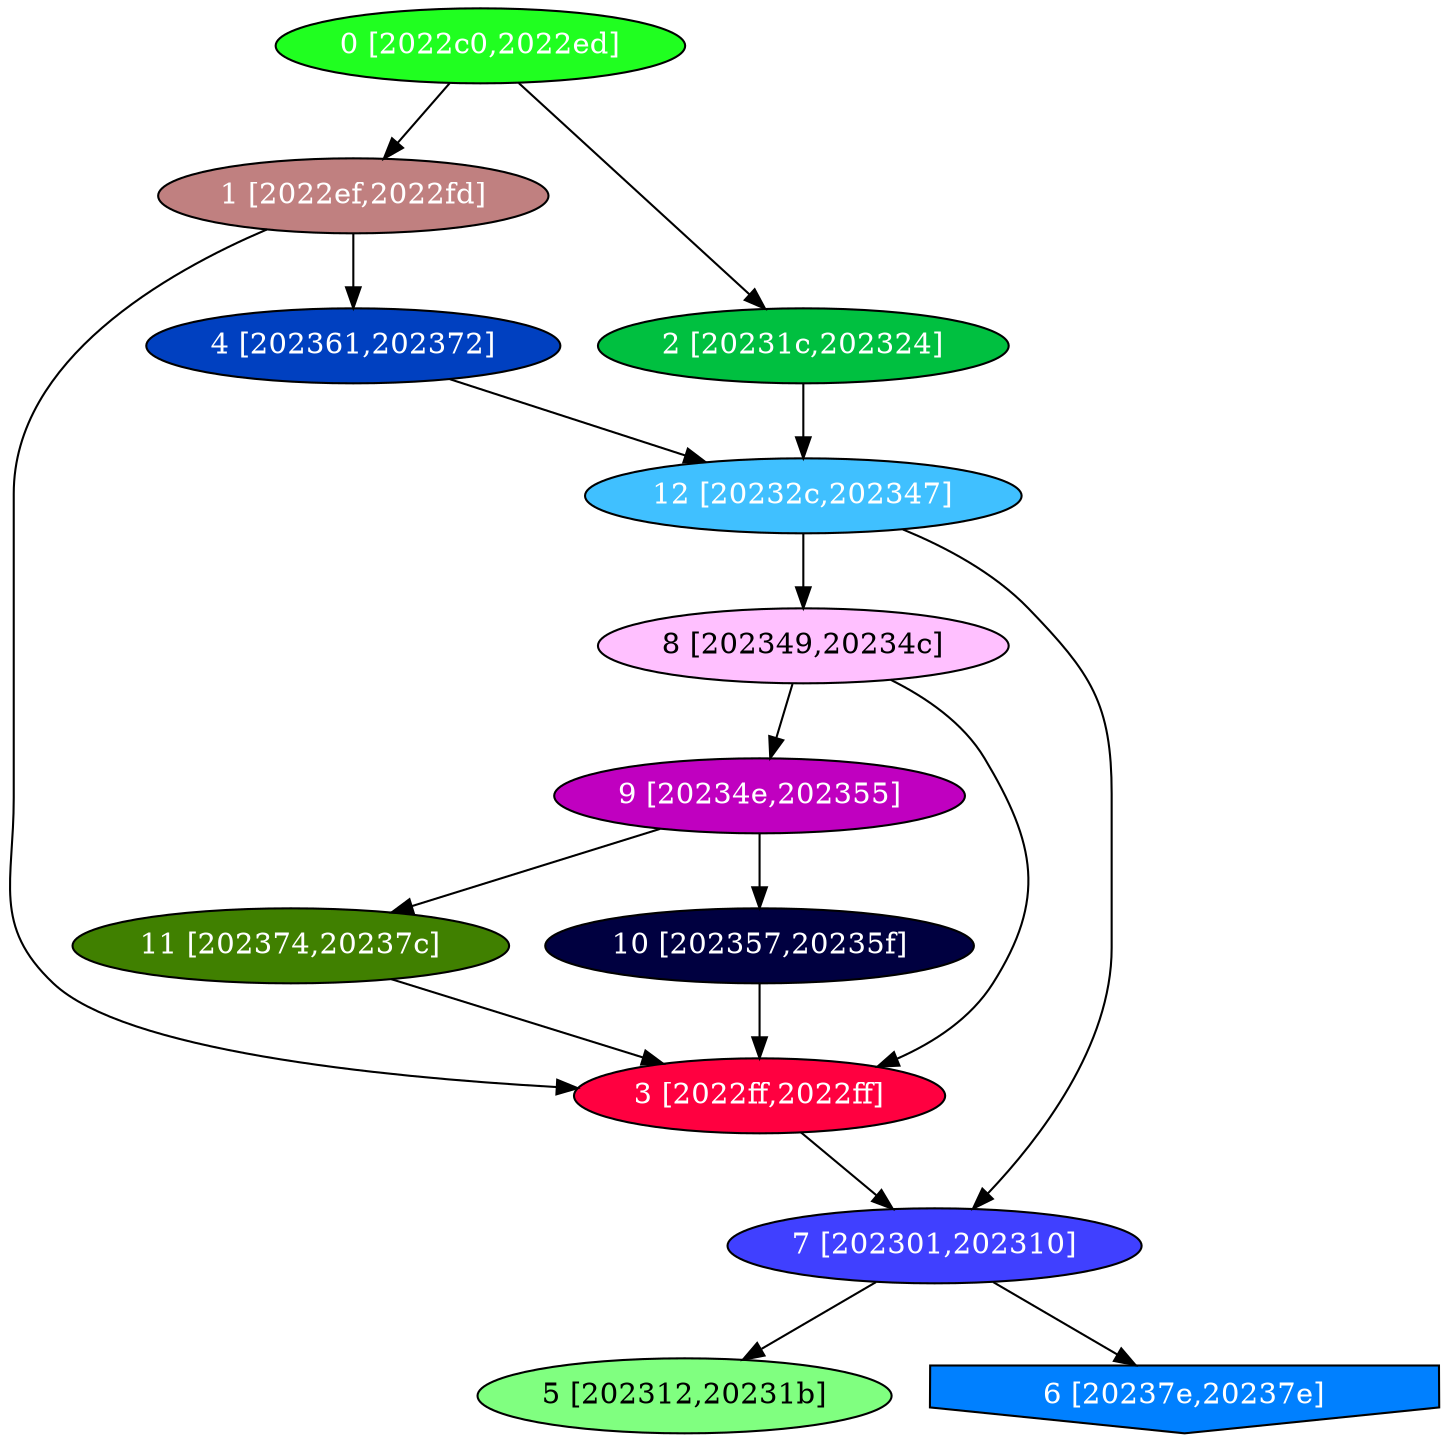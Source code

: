 diGraph libnss3{
	libnss3_0  [style=filled fillcolor="#20FF20" fontcolor="#ffffff" shape=oval label="0 [2022c0,2022ed]"]
	libnss3_1  [style=filled fillcolor="#C08080" fontcolor="#ffffff" shape=oval label="1 [2022ef,2022fd]"]
	libnss3_2  [style=filled fillcolor="#00C040" fontcolor="#ffffff" shape=oval label="2 [20231c,202324]"]
	libnss3_3  [style=filled fillcolor="#FF0040" fontcolor="#ffffff" shape=oval label="3 [2022ff,2022ff]"]
	libnss3_4  [style=filled fillcolor="#0040C0" fontcolor="#ffffff" shape=oval label="4 [202361,202372]"]
	libnss3_5  [style=filled fillcolor="#80FF80" fontcolor="#000000" shape=oval label="5 [202312,20231b]"]
	libnss3_6  [style=filled fillcolor="#0080FF" fontcolor="#ffffff" shape=invhouse label="6 [20237e,20237e]"]
	libnss3_7  [style=filled fillcolor="#4040FF" fontcolor="#ffffff" shape=oval label="7 [202301,202310]"]
	libnss3_8  [style=filled fillcolor="#FFC0FF" fontcolor="#000000" shape=oval label="8 [202349,20234c]"]
	libnss3_9  [style=filled fillcolor="#C000C0" fontcolor="#ffffff" shape=oval label="9 [20234e,202355]"]
	libnss3_a  [style=filled fillcolor="#000040" fontcolor="#ffffff" shape=oval label="10 [202357,20235f]"]
	libnss3_b  [style=filled fillcolor="#408000" fontcolor="#ffffff" shape=oval label="11 [202374,20237c]"]
	libnss3_c  [style=filled fillcolor="#40C0FF" fontcolor="#ffffff" shape=oval label="12 [20232c,202347]"]

	libnss3_0 -> libnss3_1
	libnss3_0 -> libnss3_2
	libnss3_1 -> libnss3_3
	libnss3_1 -> libnss3_4
	libnss3_2 -> libnss3_c
	libnss3_3 -> libnss3_7
	libnss3_4 -> libnss3_c
	libnss3_7 -> libnss3_5
	libnss3_7 -> libnss3_6
	libnss3_8 -> libnss3_3
	libnss3_8 -> libnss3_9
	libnss3_9 -> libnss3_a
	libnss3_9 -> libnss3_b
	libnss3_a -> libnss3_3
	libnss3_b -> libnss3_3
	libnss3_c -> libnss3_7
	libnss3_c -> libnss3_8
}